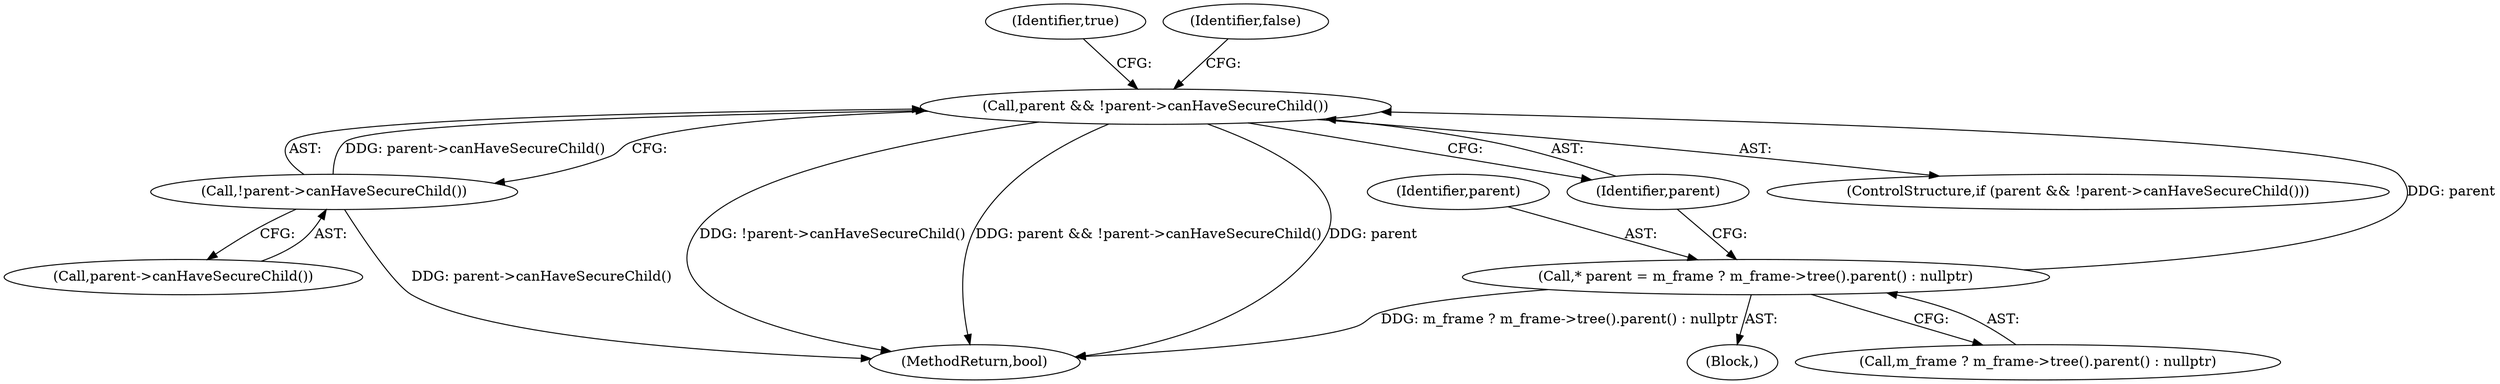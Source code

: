 digraph "1_Chrome_8353baf8d1504dbdd4ad7584ff2466de657521cd_0@pointer" {
"1000126" [label="(Call,parent && !parent->canHaveSecureChild())"];
"1000119" [label="(Call,* parent = m_frame ? m_frame->tree().parent() : nullptr)"];
"1000128" [label="(Call,!parent->canHaveSecureChild())"];
"1000129" [label="(Call,parent->canHaveSecureChild())"];
"1000126" [label="(Call,parent && !parent->canHaveSecureChild())"];
"1000133" [label="(Identifier,true)"];
"1000119" [label="(Call,* parent = m_frame ? m_frame->tree().parent() : nullptr)"];
"1000134" [label="(MethodReturn,bool)"];
"1000117" [label="(Block,)"];
"1000128" [label="(Call,!parent->canHaveSecureChild())"];
"1000127" [label="(Identifier,parent)"];
"1000125" [label="(ControlStructure,if (parent && !parent->canHaveSecureChild()))"];
"1000121" [label="(Call,m_frame ? m_frame->tree().parent() : nullptr)"];
"1000120" [label="(Identifier,parent)"];
"1000131" [label="(Identifier,false)"];
"1000126" -> "1000125"  [label="AST: "];
"1000126" -> "1000127"  [label="CFG: "];
"1000126" -> "1000128"  [label="CFG: "];
"1000127" -> "1000126"  [label="AST: "];
"1000128" -> "1000126"  [label="AST: "];
"1000131" -> "1000126"  [label="CFG: "];
"1000133" -> "1000126"  [label="CFG: "];
"1000126" -> "1000134"  [label="DDG: parent && !parent->canHaveSecureChild()"];
"1000126" -> "1000134"  [label="DDG: parent"];
"1000126" -> "1000134"  [label="DDG: !parent->canHaveSecureChild()"];
"1000119" -> "1000126"  [label="DDG: parent"];
"1000128" -> "1000126"  [label="DDG: parent->canHaveSecureChild()"];
"1000119" -> "1000117"  [label="AST: "];
"1000119" -> "1000121"  [label="CFG: "];
"1000120" -> "1000119"  [label="AST: "];
"1000121" -> "1000119"  [label="AST: "];
"1000127" -> "1000119"  [label="CFG: "];
"1000119" -> "1000134"  [label="DDG: m_frame ? m_frame->tree().parent() : nullptr"];
"1000128" -> "1000129"  [label="CFG: "];
"1000129" -> "1000128"  [label="AST: "];
"1000128" -> "1000134"  [label="DDG: parent->canHaveSecureChild()"];
}
